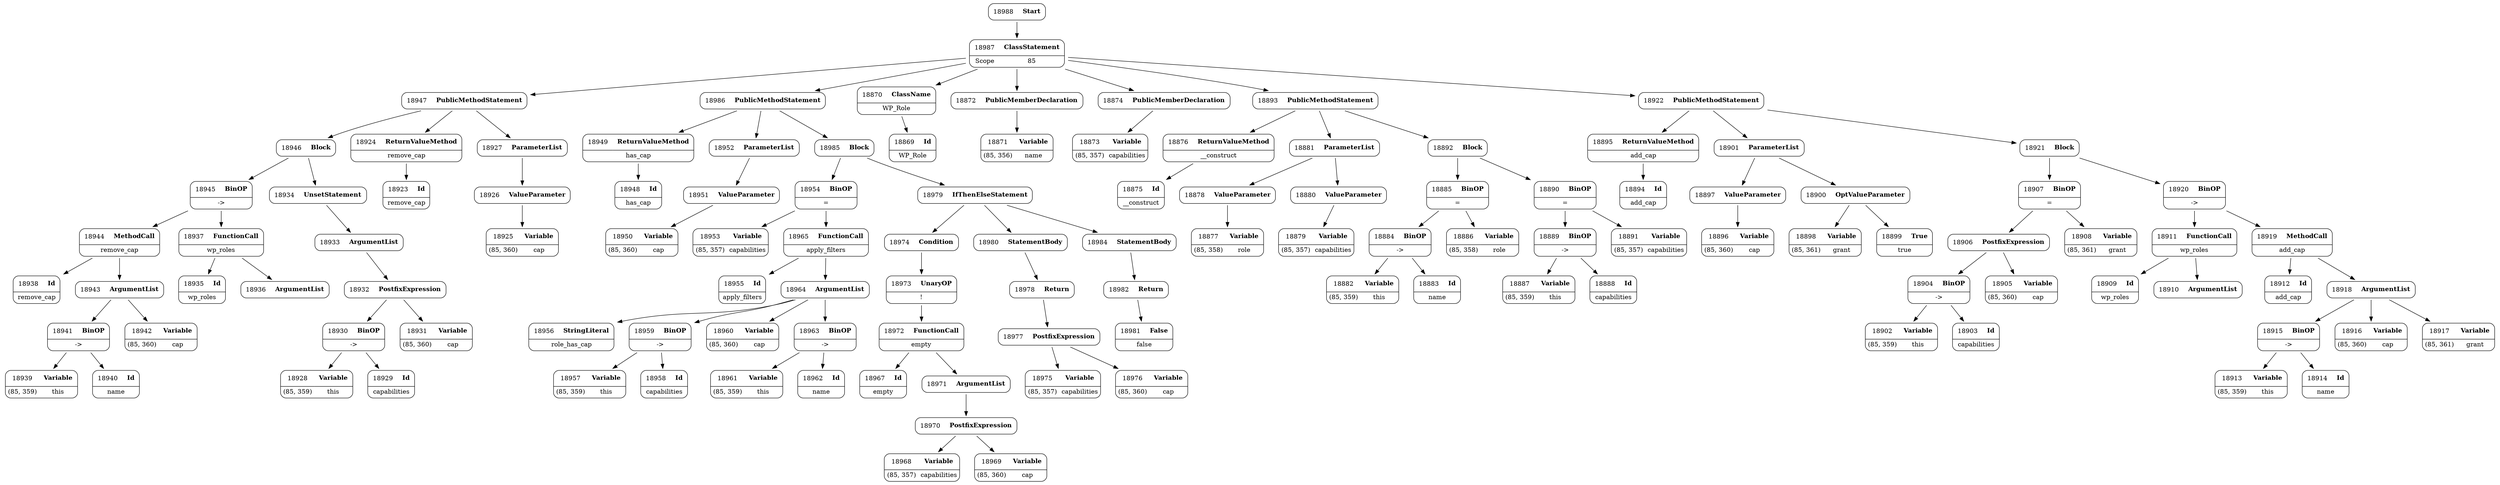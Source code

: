 digraph ast {
node [shape=none];
18944 [label=<<TABLE border='1' cellspacing='0' cellpadding='10' style='rounded' ><TR><TD border='0'>18944</TD><TD border='0'><B>MethodCall</B></TD></TR><HR/><TR><TD border='0' cellpadding='5' colspan='2'>remove_cap</TD></TR></TABLE>>];
18944 -> 18938 [weight=2];
18944 -> 18943 [weight=2];
18945 [label=<<TABLE border='1' cellspacing='0' cellpadding='10' style='rounded' ><TR><TD border='0'>18945</TD><TD border='0'><B>BinOP</B></TD></TR><HR/><TR><TD border='0' cellpadding='5' colspan='2'>-&gt;</TD></TR></TABLE>>];
18945 -> 18937 [weight=2];
18945 -> 18944 [weight=2];
18946 [label=<<TABLE border='1' cellspacing='0' cellpadding='10' style='rounded' ><TR><TD border='0'>18946</TD><TD border='0'><B>Block</B></TD></TR></TABLE>>];
18946 -> 18934 [weight=2];
18946 -> 18945 [weight=2];
18947 [label=<<TABLE border='1' cellspacing='0' cellpadding='10' style='rounded' ><TR><TD border='0'>18947</TD><TD border='0'><B>PublicMethodStatement</B></TD></TR></TABLE>>];
18947 -> 18924 [weight=2];
18947 -> 18927 [weight=2];
18947 -> 18946 [weight=2];
18948 [label=<<TABLE border='1' cellspacing='0' cellpadding='10' style='rounded' ><TR><TD border='0'>18948</TD><TD border='0'><B>Id</B></TD></TR><HR/><TR><TD border='0' cellpadding='5' colspan='2'>has_cap</TD></TR></TABLE>>];
18949 [label=<<TABLE border='1' cellspacing='0' cellpadding='10' style='rounded' ><TR><TD border='0'>18949</TD><TD border='0'><B>ReturnValueMethod</B></TD></TR><HR/><TR><TD border='0' cellpadding='5' colspan='2'>has_cap</TD></TR></TABLE>>];
18949 -> 18948 [weight=2];
18950 [label=<<TABLE border='1' cellspacing='0' cellpadding='10' style='rounded' ><TR><TD border='0'>18950</TD><TD border='0'><B>Variable</B></TD></TR><HR/><TR><TD border='0' cellpadding='5'>(85, 360)</TD><TD border='0' cellpadding='5'>cap</TD></TR></TABLE>>];
18951 [label=<<TABLE border='1' cellspacing='0' cellpadding='10' style='rounded' ><TR><TD border='0'>18951</TD><TD border='0'><B>ValueParameter</B></TD></TR></TABLE>>];
18951 -> 18950 [weight=2];
18952 [label=<<TABLE border='1' cellspacing='0' cellpadding='10' style='rounded' ><TR><TD border='0'>18952</TD><TD border='0'><B>ParameterList</B></TD></TR></TABLE>>];
18952 -> 18951 [weight=2];
18953 [label=<<TABLE border='1' cellspacing='0' cellpadding='10' style='rounded' ><TR><TD border='0'>18953</TD><TD border='0'><B>Variable</B></TD></TR><HR/><TR><TD border='0' cellpadding='5'>(85, 357)</TD><TD border='0' cellpadding='5'>capabilities</TD></TR></TABLE>>];
18954 [label=<<TABLE border='1' cellspacing='0' cellpadding='10' style='rounded' ><TR><TD border='0'>18954</TD><TD border='0'><B>BinOP</B></TD></TR><HR/><TR><TD border='0' cellpadding='5' colspan='2'>=</TD></TR></TABLE>>];
18954 -> 18953 [weight=2];
18954 -> 18965 [weight=2];
18955 [label=<<TABLE border='1' cellspacing='0' cellpadding='10' style='rounded' ><TR><TD border='0'>18955</TD><TD border='0'><B>Id</B></TD></TR><HR/><TR><TD border='0' cellpadding='5' colspan='2'>apply_filters</TD></TR></TABLE>>];
18956 [label=<<TABLE border='1' cellspacing='0' cellpadding='10' style='rounded' ><TR><TD border='0'>18956</TD><TD border='0'><B>StringLiteral</B></TD></TR><HR/><TR><TD border='0' cellpadding='5' colspan='2'>role_has_cap</TD></TR></TABLE>>];
18957 [label=<<TABLE border='1' cellspacing='0' cellpadding='10' style='rounded' ><TR><TD border='0'>18957</TD><TD border='0'><B>Variable</B></TD></TR><HR/><TR><TD border='0' cellpadding='5'>(85, 359)</TD><TD border='0' cellpadding='5'>this</TD></TR></TABLE>>];
18958 [label=<<TABLE border='1' cellspacing='0' cellpadding='10' style='rounded' ><TR><TD border='0'>18958</TD><TD border='0'><B>Id</B></TD></TR><HR/><TR><TD border='0' cellpadding='5' colspan='2'>capabilities</TD></TR></TABLE>>];
18959 [label=<<TABLE border='1' cellspacing='0' cellpadding='10' style='rounded' ><TR><TD border='0'>18959</TD><TD border='0'><B>BinOP</B></TD></TR><HR/><TR><TD border='0' cellpadding='5' colspan='2'>-&gt;</TD></TR></TABLE>>];
18959 -> 18957 [weight=2];
18959 -> 18958 [weight=2];
18960 [label=<<TABLE border='1' cellspacing='0' cellpadding='10' style='rounded' ><TR><TD border='0'>18960</TD><TD border='0'><B>Variable</B></TD></TR><HR/><TR><TD border='0' cellpadding='5'>(85, 360)</TD><TD border='0' cellpadding='5'>cap</TD></TR></TABLE>>];
18961 [label=<<TABLE border='1' cellspacing='0' cellpadding='10' style='rounded' ><TR><TD border='0'>18961</TD><TD border='0'><B>Variable</B></TD></TR><HR/><TR><TD border='0' cellpadding='5'>(85, 359)</TD><TD border='0' cellpadding='5'>this</TD></TR></TABLE>>];
18962 [label=<<TABLE border='1' cellspacing='0' cellpadding='10' style='rounded' ><TR><TD border='0'>18962</TD><TD border='0'><B>Id</B></TD></TR><HR/><TR><TD border='0' cellpadding='5' colspan='2'>name</TD></TR></TABLE>>];
18963 [label=<<TABLE border='1' cellspacing='0' cellpadding='10' style='rounded' ><TR><TD border='0'>18963</TD><TD border='0'><B>BinOP</B></TD></TR><HR/><TR><TD border='0' cellpadding='5' colspan='2'>-&gt;</TD></TR></TABLE>>];
18963 -> 18961 [weight=2];
18963 -> 18962 [weight=2];
18964 [label=<<TABLE border='1' cellspacing='0' cellpadding='10' style='rounded' ><TR><TD border='0'>18964</TD><TD border='0'><B>ArgumentList</B></TD></TR></TABLE>>];
18964 -> 18956 [weight=2];
18964 -> 18959 [weight=2];
18964 -> 18960 [weight=2];
18964 -> 18963 [weight=2];
18965 [label=<<TABLE border='1' cellspacing='0' cellpadding='10' style='rounded' ><TR><TD border='0'>18965</TD><TD border='0'><B>FunctionCall</B></TD></TR><HR/><TR><TD border='0' cellpadding='5' colspan='2'>apply_filters</TD></TR></TABLE>>];
18965 -> 18955 [weight=2];
18965 -> 18964 [weight=2];
18967 [label=<<TABLE border='1' cellspacing='0' cellpadding='10' style='rounded' ><TR><TD border='0'>18967</TD><TD border='0'><B>Id</B></TD></TR><HR/><TR><TD border='0' cellpadding='5' colspan='2'>empty</TD></TR></TABLE>>];
18968 [label=<<TABLE border='1' cellspacing='0' cellpadding='10' style='rounded' ><TR><TD border='0'>18968</TD><TD border='0'><B>Variable</B></TD></TR><HR/><TR><TD border='0' cellpadding='5'>(85, 357)</TD><TD border='0' cellpadding='5'>capabilities</TD></TR></TABLE>>];
18969 [label=<<TABLE border='1' cellspacing='0' cellpadding='10' style='rounded' ><TR><TD border='0'>18969</TD><TD border='0'><B>Variable</B></TD></TR><HR/><TR><TD border='0' cellpadding='5'>(85, 360)</TD><TD border='0' cellpadding='5'>cap</TD></TR></TABLE>>];
18970 [label=<<TABLE border='1' cellspacing='0' cellpadding='10' style='rounded' ><TR><TD border='0'>18970</TD><TD border='0'><B>PostfixExpression</B></TD></TR></TABLE>>];
18970 -> 18968 [weight=2];
18970 -> 18969 [weight=2];
18971 [label=<<TABLE border='1' cellspacing='0' cellpadding='10' style='rounded' ><TR><TD border='0'>18971</TD><TD border='0'><B>ArgumentList</B></TD></TR></TABLE>>];
18971 -> 18970 [weight=2];
18972 [label=<<TABLE border='1' cellspacing='0' cellpadding='10' style='rounded' ><TR><TD border='0'>18972</TD><TD border='0'><B>FunctionCall</B></TD></TR><HR/><TR><TD border='0' cellpadding='5' colspan='2'>empty</TD></TR></TABLE>>];
18972 -> 18967 [weight=2];
18972 -> 18971 [weight=2];
18973 [label=<<TABLE border='1' cellspacing='0' cellpadding='10' style='rounded' ><TR><TD border='0'>18973</TD><TD border='0'><B>UnaryOP</B></TD></TR><HR/><TR><TD border='0' cellpadding='5' colspan='2'>!</TD></TR></TABLE>>];
18973 -> 18972 [weight=2];
18974 [label=<<TABLE border='1' cellspacing='0' cellpadding='10' style='rounded' ><TR><TD border='0'>18974</TD><TD border='0'><B>Condition</B></TD></TR></TABLE>>];
18974 -> 18973 [weight=2];
18975 [label=<<TABLE border='1' cellspacing='0' cellpadding='10' style='rounded' ><TR><TD border='0'>18975</TD><TD border='0'><B>Variable</B></TD></TR><HR/><TR><TD border='0' cellpadding='5'>(85, 357)</TD><TD border='0' cellpadding='5'>capabilities</TD></TR></TABLE>>];
18976 [label=<<TABLE border='1' cellspacing='0' cellpadding='10' style='rounded' ><TR><TD border='0'>18976</TD><TD border='0'><B>Variable</B></TD></TR><HR/><TR><TD border='0' cellpadding='5'>(85, 360)</TD><TD border='0' cellpadding='5'>cap</TD></TR></TABLE>>];
18977 [label=<<TABLE border='1' cellspacing='0' cellpadding='10' style='rounded' ><TR><TD border='0'>18977</TD><TD border='0'><B>PostfixExpression</B></TD></TR></TABLE>>];
18977 -> 18975 [weight=2];
18977 -> 18976 [weight=2];
18978 [label=<<TABLE border='1' cellspacing='0' cellpadding='10' style='rounded' ><TR><TD border='0'>18978</TD><TD border='0'><B>Return</B></TD></TR></TABLE>>];
18978 -> 18977 [weight=2];
18979 [label=<<TABLE border='1' cellspacing='0' cellpadding='10' style='rounded' ><TR><TD border='0'>18979</TD><TD border='0'><B>IfThenElseStatement</B></TD></TR></TABLE>>];
18979 -> 18974 [weight=2];
18979 -> 18980 [weight=2];
18979 -> 18984 [weight=2];
18980 [label=<<TABLE border='1' cellspacing='0' cellpadding='10' style='rounded' ><TR><TD border='0'>18980</TD><TD border='0'><B>StatementBody</B></TD></TR></TABLE>>];
18980 -> 18978 [weight=2];
18981 [label=<<TABLE border='1' cellspacing='0' cellpadding='10' style='rounded' ><TR><TD border='0'>18981</TD><TD border='0'><B>False</B></TD></TR><HR/><TR><TD border='0' cellpadding='5' colspan='2'>false</TD></TR></TABLE>>];
18982 [label=<<TABLE border='1' cellspacing='0' cellpadding='10' style='rounded' ><TR><TD border='0'>18982</TD><TD border='0'><B>Return</B></TD></TR></TABLE>>];
18982 -> 18981 [weight=2];
18984 [label=<<TABLE border='1' cellspacing='0' cellpadding='10' style='rounded' ><TR><TD border='0'>18984</TD><TD border='0'><B>StatementBody</B></TD></TR></TABLE>>];
18984 -> 18982 [weight=2];
18985 [label=<<TABLE border='1' cellspacing='0' cellpadding='10' style='rounded' ><TR><TD border='0'>18985</TD><TD border='0'><B>Block</B></TD></TR></TABLE>>];
18985 -> 18954 [weight=2];
18985 -> 18979 [weight=2];
18986 [label=<<TABLE border='1' cellspacing='0' cellpadding='10' style='rounded' ><TR><TD border='0'>18986</TD><TD border='0'><B>PublicMethodStatement</B></TD></TR></TABLE>>];
18986 -> 18949 [weight=2];
18986 -> 18952 [weight=2];
18986 -> 18985 [weight=2];
18987 [label=<<TABLE border='1' cellspacing='0' cellpadding='10' style='rounded' ><TR><TD border='0'>18987</TD><TD border='0'><B>ClassStatement</B></TD></TR><HR/><TR><TD border='0' cellpadding='5'>Scope</TD><TD border='0' cellpadding='5'>85</TD></TR></TABLE>>];
18987 -> 18870 [weight=2];
18987 -> 18872 [weight=2];
18987 -> 18874 [weight=2];
18987 -> 18893 [weight=2];
18987 -> 18922 [weight=2];
18987 -> 18947 [weight=2];
18987 -> 18986 [weight=2];
18988 [label=<<TABLE border='1' cellspacing='0' cellpadding='10' style='rounded' ><TR><TD border='0'>18988</TD><TD border='0'><B>Start</B></TD></TR></TABLE>>];
18988 -> 18987 [weight=2];
18869 [label=<<TABLE border='1' cellspacing='0' cellpadding='10' style='rounded' ><TR><TD border='0'>18869</TD><TD border='0'><B>Id</B></TD></TR><HR/><TR><TD border='0' cellpadding='5' colspan='2'>WP_Role</TD></TR></TABLE>>];
18870 [label=<<TABLE border='1' cellspacing='0' cellpadding='10' style='rounded' ><TR><TD border='0'>18870</TD><TD border='0'><B>ClassName</B></TD></TR><HR/><TR><TD border='0' cellpadding='5' colspan='2'>WP_Role</TD></TR></TABLE>>];
18870 -> 18869 [weight=2];
18871 [label=<<TABLE border='1' cellspacing='0' cellpadding='10' style='rounded' ><TR><TD border='0'>18871</TD><TD border='0'><B>Variable</B></TD></TR><HR/><TR><TD border='0' cellpadding='5'>(85, 356)</TD><TD border='0' cellpadding='5'>name</TD></TR></TABLE>>];
18872 [label=<<TABLE border='1' cellspacing='0' cellpadding='10' style='rounded' ><TR><TD border='0'>18872</TD><TD border='0'><B>PublicMemberDeclaration</B></TD></TR></TABLE>>];
18872 -> 18871 [weight=2];
18873 [label=<<TABLE border='1' cellspacing='0' cellpadding='10' style='rounded' ><TR><TD border='0'>18873</TD><TD border='0'><B>Variable</B></TD></TR><HR/><TR><TD border='0' cellpadding='5'>(85, 357)</TD><TD border='0' cellpadding='5'>capabilities</TD></TR></TABLE>>];
18874 [label=<<TABLE border='1' cellspacing='0' cellpadding='10' style='rounded' ><TR><TD border='0'>18874</TD><TD border='0'><B>PublicMemberDeclaration</B></TD></TR></TABLE>>];
18874 -> 18873 [weight=2];
18875 [label=<<TABLE border='1' cellspacing='0' cellpadding='10' style='rounded' ><TR><TD border='0'>18875</TD><TD border='0'><B>Id</B></TD></TR><HR/><TR><TD border='0' cellpadding='5' colspan='2'>__construct</TD></TR></TABLE>>];
18876 [label=<<TABLE border='1' cellspacing='0' cellpadding='10' style='rounded' ><TR><TD border='0'>18876</TD><TD border='0'><B>ReturnValueMethod</B></TD></TR><HR/><TR><TD border='0' cellpadding='5' colspan='2'>__construct</TD></TR></TABLE>>];
18876 -> 18875 [weight=2];
18877 [label=<<TABLE border='1' cellspacing='0' cellpadding='10' style='rounded' ><TR><TD border='0'>18877</TD><TD border='0'><B>Variable</B></TD></TR><HR/><TR><TD border='0' cellpadding='5'>(85, 358)</TD><TD border='0' cellpadding='5'>role</TD></TR></TABLE>>];
18878 [label=<<TABLE border='1' cellspacing='0' cellpadding='10' style='rounded' ><TR><TD border='0'>18878</TD><TD border='0'><B>ValueParameter</B></TD></TR></TABLE>>];
18878 -> 18877 [weight=2];
18879 [label=<<TABLE border='1' cellspacing='0' cellpadding='10' style='rounded' ><TR><TD border='0'>18879</TD><TD border='0'><B>Variable</B></TD></TR><HR/><TR><TD border='0' cellpadding='5'>(85, 357)</TD><TD border='0' cellpadding='5'>capabilities</TD></TR></TABLE>>];
18880 [label=<<TABLE border='1' cellspacing='0' cellpadding='10' style='rounded' ><TR><TD border='0'>18880</TD><TD border='0'><B>ValueParameter</B></TD></TR></TABLE>>];
18880 -> 18879 [weight=2];
18881 [label=<<TABLE border='1' cellspacing='0' cellpadding='10' style='rounded' ><TR><TD border='0'>18881</TD><TD border='0'><B>ParameterList</B></TD></TR></TABLE>>];
18881 -> 18878 [weight=2];
18881 -> 18880 [weight=2];
18882 [label=<<TABLE border='1' cellspacing='0' cellpadding='10' style='rounded' ><TR><TD border='0'>18882</TD><TD border='0'><B>Variable</B></TD></TR><HR/><TR><TD border='0' cellpadding='5'>(85, 359)</TD><TD border='0' cellpadding='5'>this</TD></TR></TABLE>>];
18883 [label=<<TABLE border='1' cellspacing='0' cellpadding='10' style='rounded' ><TR><TD border='0'>18883</TD><TD border='0'><B>Id</B></TD></TR><HR/><TR><TD border='0' cellpadding='5' colspan='2'>name</TD></TR></TABLE>>];
18884 [label=<<TABLE border='1' cellspacing='0' cellpadding='10' style='rounded' ><TR><TD border='0'>18884</TD><TD border='0'><B>BinOP</B></TD></TR><HR/><TR><TD border='0' cellpadding='5' colspan='2'>-&gt;</TD></TR></TABLE>>];
18884 -> 18882 [weight=2];
18884 -> 18883 [weight=2];
18885 [label=<<TABLE border='1' cellspacing='0' cellpadding='10' style='rounded' ><TR><TD border='0'>18885</TD><TD border='0'><B>BinOP</B></TD></TR><HR/><TR><TD border='0' cellpadding='5' colspan='2'>=</TD></TR></TABLE>>];
18885 -> 18884 [weight=2];
18885 -> 18886 [weight=2];
18886 [label=<<TABLE border='1' cellspacing='0' cellpadding='10' style='rounded' ><TR><TD border='0'>18886</TD><TD border='0'><B>Variable</B></TD></TR><HR/><TR><TD border='0' cellpadding='5'>(85, 358)</TD><TD border='0' cellpadding='5'>role</TD></TR></TABLE>>];
18887 [label=<<TABLE border='1' cellspacing='0' cellpadding='10' style='rounded' ><TR><TD border='0'>18887</TD><TD border='0'><B>Variable</B></TD></TR><HR/><TR><TD border='0' cellpadding='5'>(85, 359)</TD><TD border='0' cellpadding='5'>this</TD></TR></TABLE>>];
18888 [label=<<TABLE border='1' cellspacing='0' cellpadding='10' style='rounded' ><TR><TD border='0'>18888</TD><TD border='0'><B>Id</B></TD></TR><HR/><TR><TD border='0' cellpadding='5' colspan='2'>capabilities</TD></TR></TABLE>>];
18889 [label=<<TABLE border='1' cellspacing='0' cellpadding='10' style='rounded' ><TR><TD border='0'>18889</TD><TD border='0'><B>BinOP</B></TD></TR><HR/><TR><TD border='0' cellpadding='5' colspan='2'>-&gt;</TD></TR></TABLE>>];
18889 -> 18887 [weight=2];
18889 -> 18888 [weight=2];
18890 [label=<<TABLE border='1' cellspacing='0' cellpadding='10' style='rounded' ><TR><TD border='0'>18890</TD><TD border='0'><B>BinOP</B></TD></TR><HR/><TR><TD border='0' cellpadding='5' colspan='2'>=</TD></TR></TABLE>>];
18890 -> 18889 [weight=2];
18890 -> 18891 [weight=2];
18891 [label=<<TABLE border='1' cellspacing='0' cellpadding='10' style='rounded' ><TR><TD border='0'>18891</TD><TD border='0'><B>Variable</B></TD></TR><HR/><TR><TD border='0' cellpadding='5'>(85, 357)</TD><TD border='0' cellpadding='5'>capabilities</TD></TR></TABLE>>];
18892 [label=<<TABLE border='1' cellspacing='0' cellpadding='10' style='rounded' ><TR><TD border='0'>18892</TD><TD border='0'><B>Block</B></TD></TR></TABLE>>];
18892 -> 18885 [weight=2];
18892 -> 18890 [weight=2];
18893 [label=<<TABLE border='1' cellspacing='0' cellpadding='10' style='rounded' ><TR><TD border='0'>18893</TD><TD border='0'><B>PublicMethodStatement</B></TD></TR></TABLE>>];
18893 -> 18876 [weight=2];
18893 -> 18881 [weight=2];
18893 -> 18892 [weight=2];
18894 [label=<<TABLE border='1' cellspacing='0' cellpadding='10' style='rounded' ><TR><TD border='0'>18894</TD><TD border='0'><B>Id</B></TD></TR><HR/><TR><TD border='0' cellpadding='5' colspan='2'>add_cap</TD></TR></TABLE>>];
18895 [label=<<TABLE border='1' cellspacing='0' cellpadding='10' style='rounded' ><TR><TD border='0'>18895</TD><TD border='0'><B>ReturnValueMethod</B></TD></TR><HR/><TR><TD border='0' cellpadding='5' colspan='2'>add_cap</TD></TR></TABLE>>];
18895 -> 18894 [weight=2];
18896 [label=<<TABLE border='1' cellspacing='0' cellpadding='10' style='rounded' ><TR><TD border='0'>18896</TD><TD border='0'><B>Variable</B></TD></TR><HR/><TR><TD border='0' cellpadding='5'>(85, 360)</TD><TD border='0' cellpadding='5'>cap</TD></TR></TABLE>>];
18897 [label=<<TABLE border='1' cellspacing='0' cellpadding='10' style='rounded' ><TR><TD border='0'>18897</TD><TD border='0'><B>ValueParameter</B></TD></TR></TABLE>>];
18897 -> 18896 [weight=2];
18898 [label=<<TABLE border='1' cellspacing='0' cellpadding='10' style='rounded' ><TR><TD border='0'>18898</TD><TD border='0'><B>Variable</B></TD></TR><HR/><TR><TD border='0' cellpadding='5'>(85, 361)</TD><TD border='0' cellpadding='5'>grant</TD></TR></TABLE>>];
18899 [label=<<TABLE border='1' cellspacing='0' cellpadding='10' style='rounded' ><TR><TD border='0'>18899</TD><TD border='0'><B>True</B></TD></TR><HR/><TR><TD border='0' cellpadding='5' colspan='2'>true</TD></TR></TABLE>>];
18900 [label=<<TABLE border='1' cellspacing='0' cellpadding='10' style='rounded' ><TR><TD border='0'>18900</TD><TD border='0'><B>OptValueParameter</B></TD></TR></TABLE>>];
18900 -> 18898 [weight=2];
18900 -> 18899 [weight=2];
18901 [label=<<TABLE border='1' cellspacing='0' cellpadding='10' style='rounded' ><TR><TD border='0'>18901</TD><TD border='0'><B>ParameterList</B></TD></TR></TABLE>>];
18901 -> 18897 [weight=2];
18901 -> 18900 [weight=2];
18902 [label=<<TABLE border='1' cellspacing='0' cellpadding='10' style='rounded' ><TR><TD border='0'>18902</TD><TD border='0'><B>Variable</B></TD></TR><HR/><TR><TD border='0' cellpadding='5'>(85, 359)</TD><TD border='0' cellpadding='5'>this</TD></TR></TABLE>>];
18903 [label=<<TABLE border='1' cellspacing='0' cellpadding='10' style='rounded' ><TR><TD border='0'>18903</TD><TD border='0'><B>Id</B></TD></TR><HR/><TR><TD border='0' cellpadding='5' colspan='2'>capabilities</TD></TR></TABLE>>];
18904 [label=<<TABLE border='1' cellspacing='0' cellpadding='10' style='rounded' ><TR><TD border='0'>18904</TD><TD border='0'><B>BinOP</B></TD></TR><HR/><TR><TD border='0' cellpadding='5' colspan='2'>-&gt;</TD></TR></TABLE>>];
18904 -> 18902 [weight=2];
18904 -> 18903 [weight=2];
18905 [label=<<TABLE border='1' cellspacing='0' cellpadding='10' style='rounded' ><TR><TD border='0'>18905</TD><TD border='0'><B>Variable</B></TD></TR><HR/><TR><TD border='0' cellpadding='5'>(85, 360)</TD><TD border='0' cellpadding='5'>cap</TD></TR></TABLE>>];
18906 [label=<<TABLE border='1' cellspacing='0' cellpadding='10' style='rounded' ><TR><TD border='0'>18906</TD><TD border='0'><B>PostfixExpression</B></TD></TR></TABLE>>];
18906 -> 18904 [weight=2];
18906 -> 18905 [weight=2];
18907 [label=<<TABLE border='1' cellspacing='0' cellpadding='10' style='rounded' ><TR><TD border='0'>18907</TD><TD border='0'><B>BinOP</B></TD></TR><HR/><TR><TD border='0' cellpadding='5' colspan='2'>=</TD></TR></TABLE>>];
18907 -> 18906 [weight=2];
18907 -> 18908 [weight=2];
18908 [label=<<TABLE border='1' cellspacing='0' cellpadding='10' style='rounded' ><TR><TD border='0'>18908</TD><TD border='0'><B>Variable</B></TD></TR><HR/><TR><TD border='0' cellpadding='5'>(85, 361)</TD><TD border='0' cellpadding='5'>grant</TD></TR></TABLE>>];
18909 [label=<<TABLE border='1' cellspacing='0' cellpadding='10' style='rounded' ><TR><TD border='0'>18909</TD><TD border='0'><B>Id</B></TD></TR><HR/><TR><TD border='0' cellpadding='5' colspan='2'>wp_roles</TD></TR></TABLE>>];
18910 [label=<<TABLE border='1' cellspacing='0' cellpadding='10' style='rounded' ><TR><TD border='0'>18910</TD><TD border='0'><B>ArgumentList</B></TD></TR></TABLE>>];
18911 [label=<<TABLE border='1' cellspacing='0' cellpadding='10' style='rounded' ><TR><TD border='0'>18911</TD><TD border='0'><B>FunctionCall</B></TD></TR><HR/><TR><TD border='0' cellpadding='5' colspan='2'>wp_roles</TD></TR></TABLE>>];
18911 -> 18909 [weight=2];
18911 -> 18910 [weight=2];
18912 [label=<<TABLE border='1' cellspacing='0' cellpadding='10' style='rounded' ><TR><TD border='0'>18912</TD><TD border='0'><B>Id</B></TD></TR><HR/><TR><TD border='0' cellpadding='5' colspan='2'>add_cap</TD></TR></TABLE>>];
18913 [label=<<TABLE border='1' cellspacing='0' cellpadding='10' style='rounded' ><TR><TD border='0'>18913</TD><TD border='0'><B>Variable</B></TD></TR><HR/><TR><TD border='0' cellpadding='5'>(85, 359)</TD><TD border='0' cellpadding='5'>this</TD></TR></TABLE>>];
18914 [label=<<TABLE border='1' cellspacing='0' cellpadding='10' style='rounded' ><TR><TD border='0'>18914</TD><TD border='0'><B>Id</B></TD></TR><HR/><TR><TD border='0' cellpadding='5' colspan='2'>name</TD></TR></TABLE>>];
18915 [label=<<TABLE border='1' cellspacing='0' cellpadding='10' style='rounded' ><TR><TD border='0'>18915</TD><TD border='0'><B>BinOP</B></TD></TR><HR/><TR><TD border='0' cellpadding='5' colspan='2'>-&gt;</TD></TR></TABLE>>];
18915 -> 18913 [weight=2];
18915 -> 18914 [weight=2];
18916 [label=<<TABLE border='1' cellspacing='0' cellpadding='10' style='rounded' ><TR><TD border='0'>18916</TD><TD border='0'><B>Variable</B></TD></TR><HR/><TR><TD border='0' cellpadding='5'>(85, 360)</TD><TD border='0' cellpadding='5'>cap</TD></TR></TABLE>>];
18917 [label=<<TABLE border='1' cellspacing='0' cellpadding='10' style='rounded' ><TR><TD border='0'>18917</TD><TD border='0'><B>Variable</B></TD></TR><HR/><TR><TD border='0' cellpadding='5'>(85, 361)</TD><TD border='0' cellpadding='5'>grant</TD></TR></TABLE>>];
18918 [label=<<TABLE border='1' cellspacing='0' cellpadding='10' style='rounded' ><TR><TD border='0'>18918</TD><TD border='0'><B>ArgumentList</B></TD></TR></TABLE>>];
18918 -> 18915 [weight=2];
18918 -> 18916 [weight=2];
18918 -> 18917 [weight=2];
18919 [label=<<TABLE border='1' cellspacing='0' cellpadding='10' style='rounded' ><TR><TD border='0'>18919</TD><TD border='0'><B>MethodCall</B></TD></TR><HR/><TR><TD border='0' cellpadding='5' colspan='2'>add_cap</TD></TR></TABLE>>];
18919 -> 18912 [weight=2];
18919 -> 18918 [weight=2];
18920 [label=<<TABLE border='1' cellspacing='0' cellpadding='10' style='rounded' ><TR><TD border='0'>18920</TD><TD border='0'><B>BinOP</B></TD></TR><HR/><TR><TD border='0' cellpadding='5' colspan='2'>-&gt;</TD></TR></TABLE>>];
18920 -> 18911 [weight=2];
18920 -> 18919 [weight=2];
18921 [label=<<TABLE border='1' cellspacing='0' cellpadding='10' style='rounded' ><TR><TD border='0'>18921</TD><TD border='0'><B>Block</B></TD></TR></TABLE>>];
18921 -> 18907 [weight=2];
18921 -> 18920 [weight=2];
18922 [label=<<TABLE border='1' cellspacing='0' cellpadding='10' style='rounded' ><TR><TD border='0'>18922</TD><TD border='0'><B>PublicMethodStatement</B></TD></TR></TABLE>>];
18922 -> 18895 [weight=2];
18922 -> 18901 [weight=2];
18922 -> 18921 [weight=2];
18923 [label=<<TABLE border='1' cellspacing='0' cellpadding='10' style='rounded' ><TR><TD border='0'>18923</TD><TD border='0'><B>Id</B></TD></TR><HR/><TR><TD border='0' cellpadding='5' colspan='2'>remove_cap</TD></TR></TABLE>>];
18924 [label=<<TABLE border='1' cellspacing='0' cellpadding='10' style='rounded' ><TR><TD border='0'>18924</TD><TD border='0'><B>ReturnValueMethod</B></TD></TR><HR/><TR><TD border='0' cellpadding='5' colspan='2'>remove_cap</TD></TR></TABLE>>];
18924 -> 18923 [weight=2];
18925 [label=<<TABLE border='1' cellspacing='0' cellpadding='10' style='rounded' ><TR><TD border='0'>18925</TD><TD border='0'><B>Variable</B></TD></TR><HR/><TR><TD border='0' cellpadding='5'>(85, 360)</TD><TD border='0' cellpadding='5'>cap</TD></TR></TABLE>>];
18926 [label=<<TABLE border='1' cellspacing='0' cellpadding='10' style='rounded' ><TR><TD border='0'>18926</TD><TD border='0'><B>ValueParameter</B></TD></TR></TABLE>>];
18926 -> 18925 [weight=2];
18927 [label=<<TABLE border='1' cellspacing='0' cellpadding='10' style='rounded' ><TR><TD border='0'>18927</TD><TD border='0'><B>ParameterList</B></TD></TR></TABLE>>];
18927 -> 18926 [weight=2];
18928 [label=<<TABLE border='1' cellspacing='0' cellpadding='10' style='rounded' ><TR><TD border='0'>18928</TD><TD border='0'><B>Variable</B></TD></TR><HR/><TR><TD border='0' cellpadding='5'>(85, 359)</TD><TD border='0' cellpadding='5'>this</TD></TR></TABLE>>];
18929 [label=<<TABLE border='1' cellspacing='0' cellpadding='10' style='rounded' ><TR><TD border='0'>18929</TD><TD border='0'><B>Id</B></TD></TR><HR/><TR><TD border='0' cellpadding='5' colspan='2'>capabilities</TD></TR></TABLE>>];
18930 [label=<<TABLE border='1' cellspacing='0' cellpadding='10' style='rounded' ><TR><TD border='0'>18930</TD><TD border='0'><B>BinOP</B></TD></TR><HR/><TR><TD border='0' cellpadding='5' colspan='2'>-&gt;</TD></TR></TABLE>>];
18930 -> 18928 [weight=2];
18930 -> 18929 [weight=2];
18931 [label=<<TABLE border='1' cellspacing='0' cellpadding='10' style='rounded' ><TR><TD border='0'>18931</TD><TD border='0'><B>Variable</B></TD></TR><HR/><TR><TD border='0' cellpadding='5'>(85, 360)</TD><TD border='0' cellpadding='5'>cap</TD></TR></TABLE>>];
18932 [label=<<TABLE border='1' cellspacing='0' cellpadding='10' style='rounded' ><TR><TD border='0'>18932</TD><TD border='0'><B>PostfixExpression</B></TD></TR></TABLE>>];
18932 -> 18930 [weight=2];
18932 -> 18931 [weight=2];
18933 [label=<<TABLE border='1' cellspacing='0' cellpadding='10' style='rounded' ><TR><TD border='0'>18933</TD><TD border='0'><B>ArgumentList</B></TD></TR></TABLE>>];
18933 -> 18932 [weight=2];
18934 [label=<<TABLE border='1' cellspacing='0' cellpadding='10' style='rounded' ><TR><TD border='0'>18934</TD><TD border='0'><B>UnsetStatement</B></TD></TR></TABLE>>];
18934 -> 18933 [weight=2];
18935 [label=<<TABLE border='1' cellspacing='0' cellpadding='10' style='rounded' ><TR><TD border='0'>18935</TD><TD border='0'><B>Id</B></TD></TR><HR/><TR><TD border='0' cellpadding='5' colspan='2'>wp_roles</TD></TR></TABLE>>];
18936 [label=<<TABLE border='1' cellspacing='0' cellpadding='10' style='rounded' ><TR><TD border='0'>18936</TD><TD border='0'><B>ArgumentList</B></TD></TR></TABLE>>];
18937 [label=<<TABLE border='1' cellspacing='0' cellpadding='10' style='rounded' ><TR><TD border='0'>18937</TD><TD border='0'><B>FunctionCall</B></TD></TR><HR/><TR><TD border='0' cellpadding='5' colspan='2'>wp_roles</TD></TR></TABLE>>];
18937 -> 18935 [weight=2];
18937 -> 18936 [weight=2];
18938 [label=<<TABLE border='1' cellspacing='0' cellpadding='10' style='rounded' ><TR><TD border='0'>18938</TD><TD border='0'><B>Id</B></TD></TR><HR/><TR><TD border='0' cellpadding='5' colspan='2'>remove_cap</TD></TR></TABLE>>];
18939 [label=<<TABLE border='1' cellspacing='0' cellpadding='10' style='rounded' ><TR><TD border='0'>18939</TD><TD border='0'><B>Variable</B></TD></TR><HR/><TR><TD border='0' cellpadding='5'>(85, 359)</TD><TD border='0' cellpadding='5'>this</TD></TR></TABLE>>];
18940 [label=<<TABLE border='1' cellspacing='0' cellpadding='10' style='rounded' ><TR><TD border='0'>18940</TD><TD border='0'><B>Id</B></TD></TR><HR/><TR><TD border='0' cellpadding='5' colspan='2'>name</TD></TR></TABLE>>];
18941 [label=<<TABLE border='1' cellspacing='0' cellpadding='10' style='rounded' ><TR><TD border='0'>18941</TD><TD border='0'><B>BinOP</B></TD></TR><HR/><TR><TD border='0' cellpadding='5' colspan='2'>-&gt;</TD></TR></TABLE>>];
18941 -> 18939 [weight=2];
18941 -> 18940 [weight=2];
18942 [label=<<TABLE border='1' cellspacing='0' cellpadding='10' style='rounded' ><TR><TD border='0'>18942</TD><TD border='0'><B>Variable</B></TD></TR><HR/><TR><TD border='0' cellpadding='5'>(85, 360)</TD><TD border='0' cellpadding='5'>cap</TD></TR></TABLE>>];
18943 [label=<<TABLE border='1' cellspacing='0' cellpadding='10' style='rounded' ><TR><TD border='0'>18943</TD><TD border='0'><B>ArgumentList</B></TD></TR></TABLE>>];
18943 -> 18941 [weight=2];
18943 -> 18942 [weight=2];
}
